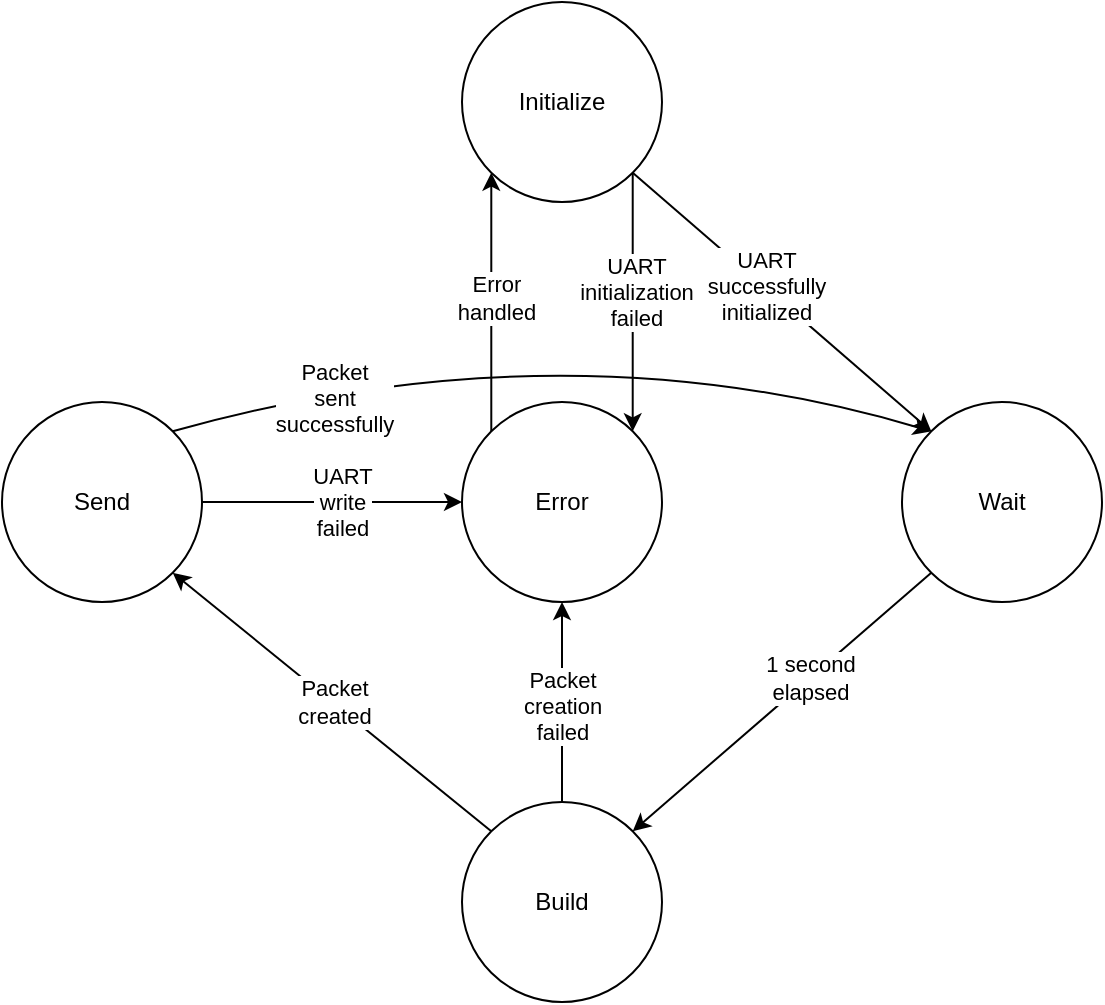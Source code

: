 <mxfile version="27.1.1">
  <diagram name="Page-1" id="_LIuY9f6__BbwyPc3fEQ">
    <mxGraphModel dx="1320" dy="790" grid="1" gridSize="10" guides="1" tooltips="1" connect="1" arrows="1" fold="1" page="1" pageScale="1" pageWidth="850" pageHeight="1100" math="0" shadow="0">
      <root>
        <mxCell id="0" />
        <mxCell id="1" parent="0" />
        <mxCell id="viOhRdZwUwc-gywXv96E-1" value="Initialize" style="ellipse;whiteSpace=wrap;html=1;aspect=fixed;" vertex="1" parent="1">
          <mxGeometry x="360" y="150" width="100" height="100" as="geometry" />
        </mxCell>
        <mxCell id="viOhRdZwUwc-gywXv96E-2" value="Wait" style="ellipse;whiteSpace=wrap;html=1;aspect=fixed;" vertex="1" parent="1">
          <mxGeometry x="580" y="350" width="100" height="100" as="geometry" />
        </mxCell>
        <mxCell id="viOhRdZwUwc-gywXv96E-3" value="Build" style="ellipse;whiteSpace=wrap;html=1;aspect=fixed;" vertex="1" parent="1">
          <mxGeometry x="360" y="550" width="100" height="100" as="geometry" />
        </mxCell>
        <mxCell id="viOhRdZwUwc-gywXv96E-4" value="Send" style="ellipse;whiteSpace=wrap;html=1;aspect=fixed;" vertex="1" parent="1">
          <mxGeometry x="130" y="350" width="100" height="100" as="geometry" />
        </mxCell>
        <mxCell id="viOhRdZwUwc-gywXv96E-5" value="Error" style="ellipse;whiteSpace=wrap;html=1;aspect=fixed;" vertex="1" parent="1">
          <mxGeometry x="360" y="350" width="100" height="100" as="geometry" />
        </mxCell>
        <mxCell id="viOhRdZwUwc-gywXv96E-6" value="" style="endArrow=classic;html=1;rounded=0;exitX=1;exitY=0;exitDx=0;exitDy=0;entryX=0;entryY=0;entryDx=0;entryDy=0;curved=1;" edge="1" parent="1" source="viOhRdZwUwc-gywXv96E-4" target="viOhRdZwUwc-gywXv96E-2">
          <mxGeometry width="50" height="50" relative="1" as="geometry">
            <mxPoint x="300" y="340" as="sourcePoint" />
            <mxPoint x="350" y="290" as="targetPoint" />
            <Array as="points">
              <mxPoint x="410" y="310" />
            </Array>
          </mxGeometry>
        </mxCell>
        <mxCell id="viOhRdZwUwc-gywXv96E-19" value="Packet&lt;div&gt;sent&lt;/div&gt;&lt;div&gt;successfully&lt;/div&gt;" style="edgeLabel;html=1;align=center;verticalAlign=middle;resizable=0;points=[];" vertex="1" connectable="0" parent="viOhRdZwUwc-gywXv96E-6">
          <mxGeometry x="-0.585" y="-5" relative="1" as="geometry">
            <mxPoint as="offset" />
          </mxGeometry>
        </mxCell>
        <mxCell id="viOhRdZwUwc-gywXv96E-7" value="" style="endArrow=classic;html=1;rounded=0;exitX=0;exitY=0;exitDx=0;exitDy=0;entryX=1;entryY=1;entryDx=0;entryDy=0;" edge="1" parent="1" source="viOhRdZwUwc-gywXv96E-3" target="viOhRdZwUwc-gywXv96E-4">
          <mxGeometry width="50" height="50" relative="1" as="geometry">
            <mxPoint x="330" y="550" as="sourcePoint" />
            <mxPoint x="380" y="500" as="targetPoint" />
          </mxGeometry>
        </mxCell>
        <mxCell id="viOhRdZwUwc-gywXv96E-18" value="Packet&lt;div&gt;created&lt;/div&gt;" style="edgeLabel;html=1;align=center;verticalAlign=middle;resizable=0;points=[];" vertex="1" connectable="0" parent="viOhRdZwUwc-gywXv96E-7">
          <mxGeometry x="-0.001" y="-1" relative="1" as="geometry">
            <mxPoint as="offset" />
          </mxGeometry>
        </mxCell>
        <mxCell id="viOhRdZwUwc-gywXv96E-8" value="" style="endArrow=classic;html=1;rounded=0;exitX=0;exitY=1;exitDx=0;exitDy=0;entryX=1;entryY=0;entryDx=0;entryDy=0;" edge="1" parent="1" source="viOhRdZwUwc-gywXv96E-2" target="viOhRdZwUwc-gywXv96E-3">
          <mxGeometry width="50" height="50" relative="1" as="geometry">
            <mxPoint x="560" y="550" as="sourcePoint" />
            <mxPoint x="610" y="500" as="targetPoint" />
          </mxGeometry>
        </mxCell>
        <mxCell id="viOhRdZwUwc-gywXv96E-17" value="1 second&lt;div&gt;elapsed&lt;/div&gt;" style="edgeLabel;html=1;align=center;verticalAlign=middle;resizable=0;points=[];" vertex="1" connectable="0" parent="viOhRdZwUwc-gywXv96E-8">
          <mxGeometry x="-0.184" relative="1" as="geometry">
            <mxPoint as="offset" />
          </mxGeometry>
        </mxCell>
        <mxCell id="viOhRdZwUwc-gywXv96E-9" value="" style="endArrow=classic;html=1;rounded=0;exitX=1;exitY=1;exitDx=0;exitDy=0;entryX=0;entryY=0;entryDx=0;entryDy=0;" edge="1" parent="1" source="viOhRdZwUwc-gywXv96E-1" target="viOhRdZwUwc-gywXv96E-2">
          <mxGeometry width="50" height="50" relative="1" as="geometry">
            <mxPoint x="470" y="300" as="sourcePoint" />
            <mxPoint x="520" y="250" as="targetPoint" />
          </mxGeometry>
        </mxCell>
        <mxCell id="viOhRdZwUwc-gywXv96E-15" value="UART&lt;div&gt;successfully&lt;/div&gt;&lt;div&gt;initialized&lt;/div&gt;" style="edgeLabel;html=1;align=center;verticalAlign=middle;resizable=0;points=[];" vertex="1" connectable="0" parent="viOhRdZwUwc-gywXv96E-9">
          <mxGeometry x="-0.12" y="1" relative="1" as="geometry">
            <mxPoint as="offset" />
          </mxGeometry>
        </mxCell>
        <mxCell id="viOhRdZwUwc-gywXv96E-10" value="" style="endArrow=classic;html=1;rounded=0;exitX=1;exitY=0.5;exitDx=0;exitDy=0;entryX=0;entryY=0.5;entryDx=0;entryDy=0;" edge="1" parent="1" source="viOhRdZwUwc-gywXv96E-4" target="viOhRdZwUwc-gywXv96E-5">
          <mxGeometry width="50" height="50" relative="1" as="geometry">
            <mxPoint x="420" y="520" as="sourcePoint" />
            <mxPoint x="470" y="470" as="targetPoint" />
          </mxGeometry>
        </mxCell>
        <mxCell id="viOhRdZwUwc-gywXv96E-21" value="UART&lt;div&gt;write&lt;/div&gt;&lt;div&gt;failed&lt;/div&gt;" style="edgeLabel;html=1;align=center;verticalAlign=middle;resizable=0;points=[];" vertex="1" connectable="0" parent="viOhRdZwUwc-gywXv96E-10">
          <mxGeometry x="0.076" relative="1" as="geometry">
            <mxPoint as="offset" />
          </mxGeometry>
        </mxCell>
        <mxCell id="viOhRdZwUwc-gywXv96E-11" value="" style="endArrow=classic;html=1;rounded=0;exitX=0.5;exitY=0;exitDx=0;exitDy=0;entryX=0.5;entryY=1;entryDx=0;entryDy=0;" edge="1" parent="1" source="viOhRdZwUwc-gywXv96E-3" target="viOhRdZwUwc-gywXv96E-5">
          <mxGeometry width="50" height="50" relative="1" as="geometry">
            <mxPoint x="420" y="520" as="sourcePoint" />
            <mxPoint x="470" y="470" as="targetPoint" />
          </mxGeometry>
        </mxCell>
        <mxCell id="viOhRdZwUwc-gywXv96E-22" value="Packet&lt;div&gt;creation&lt;/div&gt;&lt;div&gt;failed&lt;/div&gt;" style="edgeLabel;html=1;align=center;verticalAlign=middle;resizable=0;points=[];" vertex="1" connectable="0" parent="viOhRdZwUwc-gywXv96E-11">
          <mxGeometry x="-0.035" relative="1" as="geometry">
            <mxPoint as="offset" />
          </mxGeometry>
        </mxCell>
        <mxCell id="viOhRdZwUwc-gywXv96E-13" value="" style="endArrow=classic;html=1;rounded=0;exitX=0;exitY=0;exitDx=0;exitDy=0;entryX=0;entryY=1;entryDx=0;entryDy=0;" edge="1" parent="1" source="viOhRdZwUwc-gywXv96E-5" target="viOhRdZwUwc-gywXv96E-1">
          <mxGeometry width="50" height="50" relative="1" as="geometry">
            <mxPoint x="410" y="520" as="sourcePoint" />
            <mxPoint x="460" y="470" as="targetPoint" />
          </mxGeometry>
        </mxCell>
        <mxCell id="viOhRdZwUwc-gywXv96E-25" value="Error&lt;div&gt;handled&lt;/div&gt;" style="edgeLabel;html=1;align=center;verticalAlign=middle;resizable=0;points=[];" vertex="1" connectable="0" parent="viOhRdZwUwc-gywXv96E-13">
          <mxGeometry x="0.03" y="-2" relative="1" as="geometry">
            <mxPoint as="offset" />
          </mxGeometry>
        </mxCell>
        <mxCell id="viOhRdZwUwc-gywXv96E-14" value="" style="endArrow=classic;html=1;rounded=0;exitX=1;exitY=1;exitDx=0;exitDy=0;entryX=1;entryY=0;entryDx=0;entryDy=0;" edge="1" parent="1" source="viOhRdZwUwc-gywXv96E-1" target="viOhRdZwUwc-gywXv96E-5">
          <mxGeometry width="50" height="50" relative="1" as="geometry">
            <mxPoint x="420" y="520" as="sourcePoint" />
            <mxPoint x="470" y="470" as="targetPoint" />
          </mxGeometry>
        </mxCell>
        <mxCell id="viOhRdZwUwc-gywXv96E-24" value="UART&lt;div&gt;initialization&lt;/div&gt;&lt;div&gt;failed&lt;/div&gt;" style="edgeLabel;html=1;align=center;verticalAlign=middle;resizable=0;points=[];" vertex="1" connectable="0" parent="viOhRdZwUwc-gywXv96E-14">
          <mxGeometry x="-0.076" y="1" relative="1" as="geometry">
            <mxPoint as="offset" />
          </mxGeometry>
        </mxCell>
      </root>
    </mxGraphModel>
  </diagram>
</mxfile>

